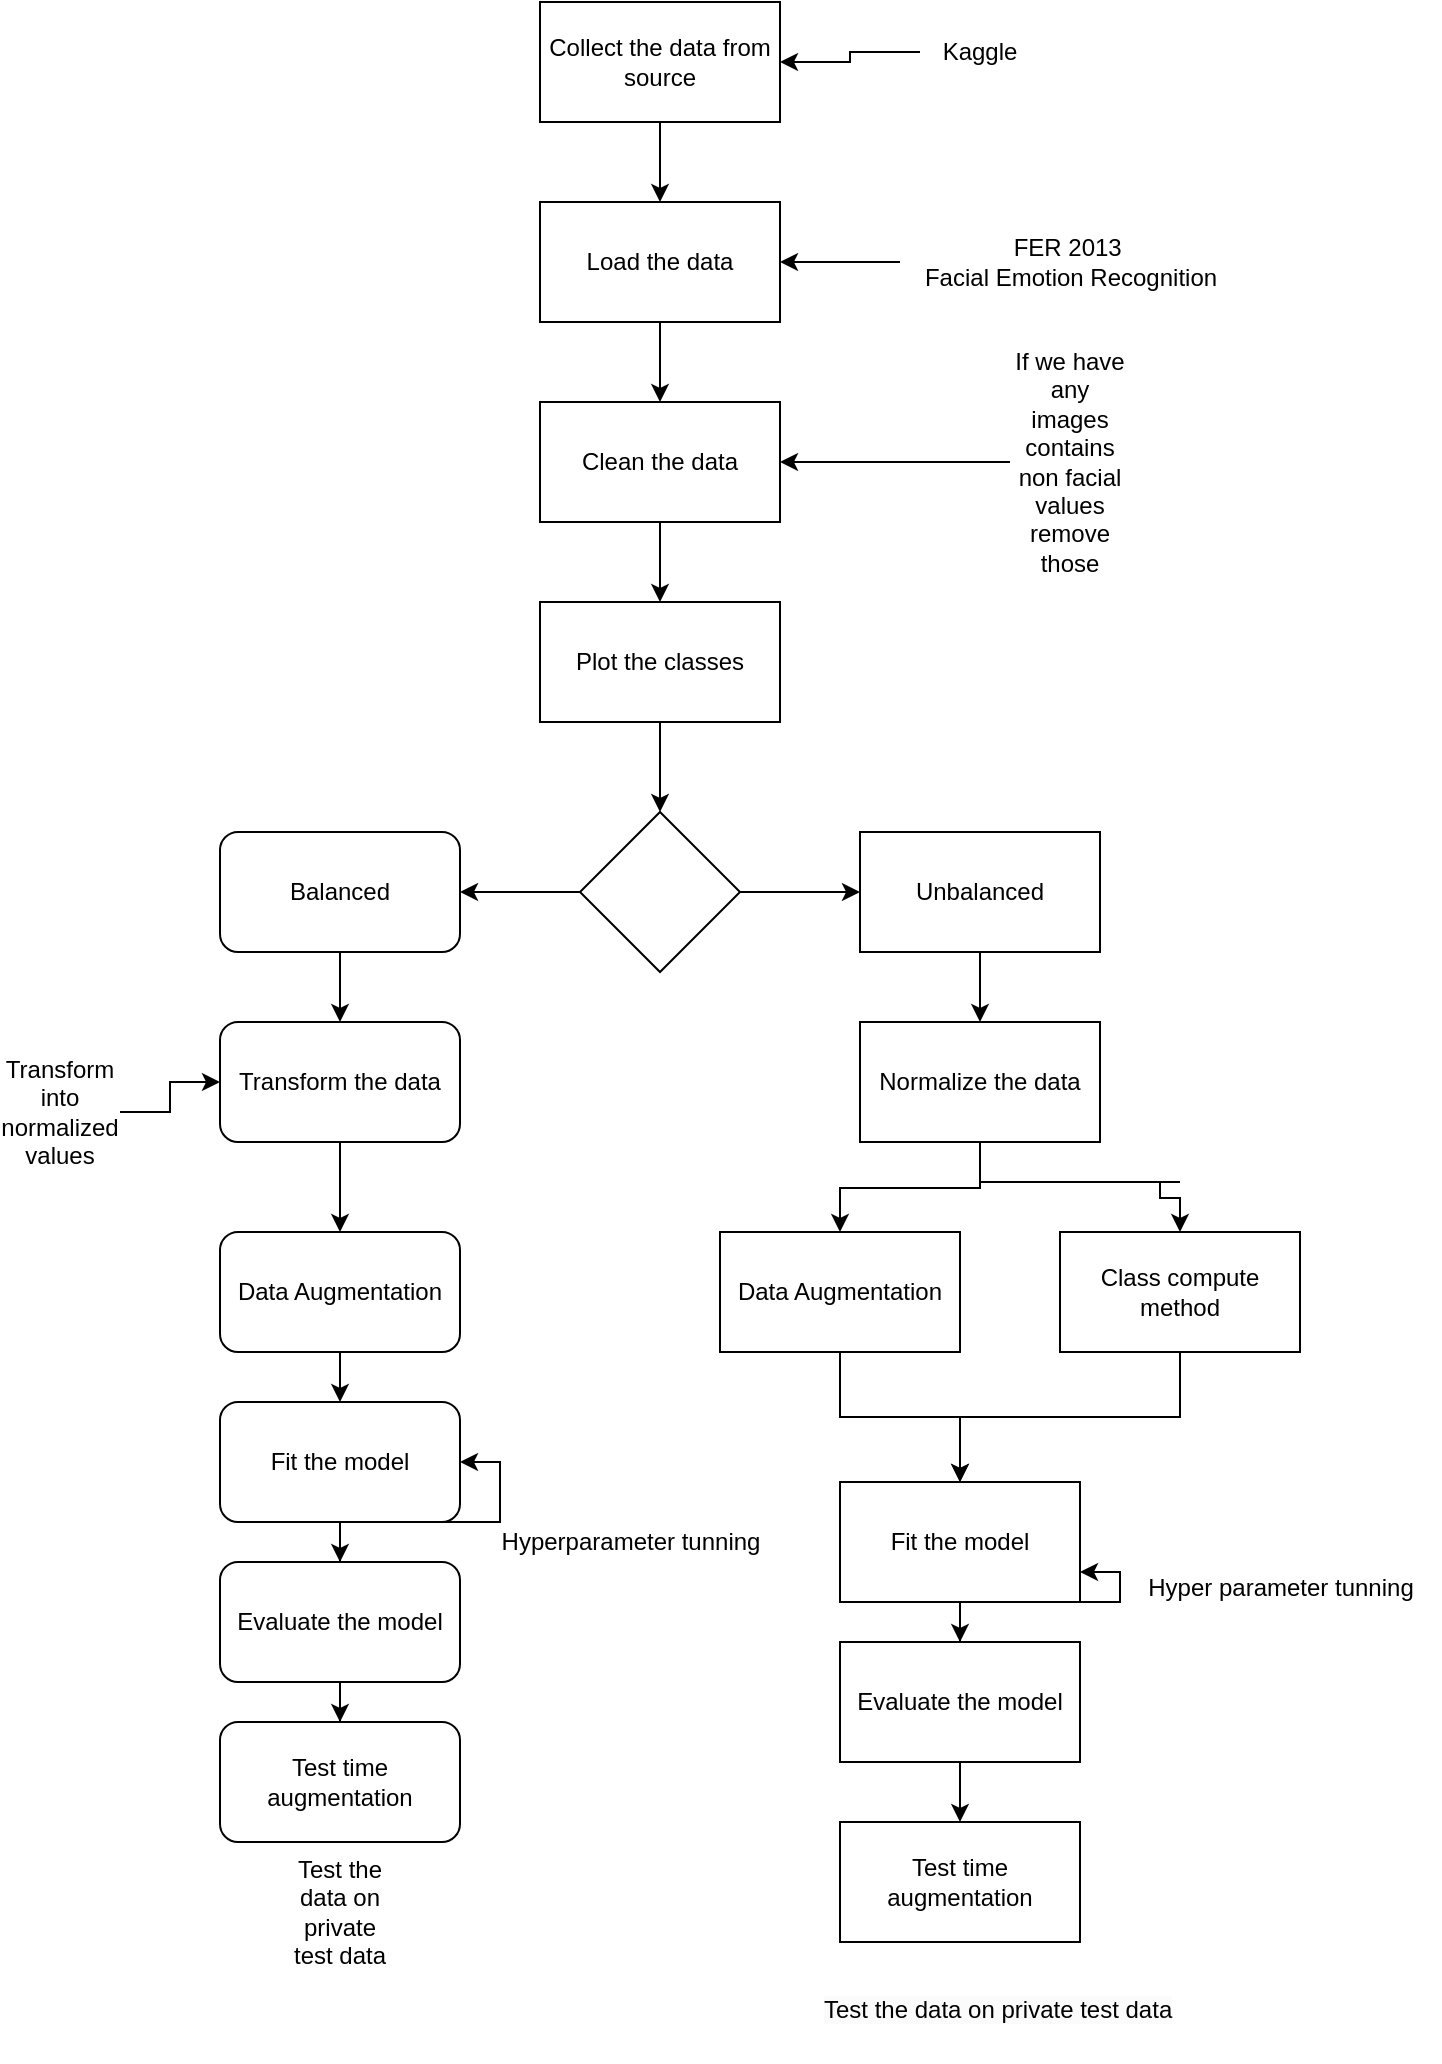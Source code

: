 <mxfile version="22.1.5" type="github">
  <diagram id="C5RBs43oDa-KdzZeNtuy" name="Page-1">
    <mxGraphModel dx="2074" dy="765" grid="1" gridSize="10" guides="1" tooltips="1" connect="1" arrows="1" fold="1" page="1" pageScale="1" pageWidth="827" pageHeight="1169" math="0" shadow="0">
      <root>
        <mxCell id="WIyWlLk6GJQsqaUBKTNV-0" />
        <mxCell id="WIyWlLk6GJQsqaUBKTNV-1" parent="WIyWlLk6GJQsqaUBKTNV-0" />
        <mxCell id="KmrEC-P06Tw0gCs_v_oR-4" value="" style="edgeStyle=orthogonalEdgeStyle;rounded=0;orthogonalLoop=1;jettySize=auto;html=1;" edge="1" parent="WIyWlLk6GJQsqaUBKTNV-1" source="KmrEC-P06Tw0gCs_v_oR-0" target="KmrEC-P06Tw0gCs_v_oR-1">
          <mxGeometry relative="1" as="geometry" />
        </mxCell>
        <mxCell id="KmrEC-P06Tw0gCs_v_oR-0" value="Collect the data from source" style="rounded=0;whiteSpace=wrap;html=1;" vertex="1" parent="WIyWlLk6GJQsqaUBKTNV-1">
          <mxGeometry x="340" y="100" width="120" height="60" as="geometry" />
        </mxCell>
        <mxCell id="KmrEC-P06Tw0gCs_v_oR-6" value="" style="edgeStyle=orthogonalEdgeStyle;rounded=0;orthogonalLoop=1;jettySize=auto;html=1;" edge="1" parent="WIyWlLk6GJQsqaUBKTNV-1" source="KmrEC-P06Tw0gCs_v_oR-1" target="KmrEC-P06Tw0gCs_v_oR-5">
          <mxGeometry relative="1" as="geometry" />
        </mxCell>
        <mxCell id="KmrEC-P06Tw0gCs_v_oR-1" value="Load the data" style="rounded=0;whiteSpace=wrap;html=1;" vertex="1" parent="WIyWlLk6GJQsqaUBKTNV-1">
          <mxGeometry x="340" y="200" width="120" height="60" as="geometry" />
        </mxCell>
        <mxCell id="KmrEC-P06Tw0gCs_v_oR-8" value="" style="edgeStyle=orthogonalEdgeStyle;rounded=0;orthogonalLoop=1;jettySize=auto;html=1;" edge="1" parent="WIyWlLk6GJQsqaUBKTNV-1" source="KmrEC-P06Tw0gCs_v_oR-5" target="KmrEC-P06Tw0gCs_v_oR-7">
          <mxGeometry relative="1" as="geometry" />
        </mxCell>
        <mxCell id="KmrEC-P06Tw0gCs_v_oR-5" value="Clean the data" style="rounded=0;whiteSpace=wrap;html=1;" vertex="1" parent="WIyWlLk6GJQsqaUBKTNV-1">
          <mxGeometry x="340" y="300" width="120" height="60" as="geometry" />
        </mxCell>
        <mxCell id="KmrEC-P06Tw0gCs_v_oR-10" value="" style="edgeStyle=orthogonalEdgeStyle;rounded=0;orthogonalLoop=1;jettySize=auto;html=1;" edge="1" parent="WIyWlLk6GJQsqaUBKTNV-1" source="KmrEC-P06Tw0gCs_v_oR-7" target="KmrEC-P06Tw0gCs_v_oR-9">
          <mxGeometry relative="1" as="geometry" />
        </mxCell>
        <mxCell id="KmrEC-P06Tw0gCs_v_oR-7" value="Plot the classes" style="rounded=0;whiteSpace=wrap;html=1;" vertex="1" parent="WIyWlLk6GJQsqaUBKTNV-1">
          <mxGeometry x="340" y="400" width="120" height="60" as="geometry" />
        </mxCell>
        <mxCell id="KmrEC-P06Tw0gCs_v_oR-12" value="" style="edgeStyle=orthogonalEdgeStyle;rounded=0;orthogonalLoop=1;jettySize=auto;html=1;" edge="1" parent="WIyWlLk6GJQsqaUBKTNV-1" source="KmrEC-P06Tw0gCs_v_oR-9" target="KmrEC-P06Tw0gCs_v_oR-11">
          <mxGeometry relative="1" as="geometry" />
        </mxCell>
        <mxCell id="KmrEC-P06Tw0gCs_v_oR-14" value="" style="edgeStyle=orthogonalEdgeStyle;rounded=0;orthogonalLoop=1;jettySize=auto;html=1;" edge="1" parent="WIyWlLk6GJQsqaUBKTNV-1" source="KmrEC-P06Tw0gCs_v_oR-9" target="KmrEC-P06Tw0gCs_v_oR-13">
          <mxGeometry relative="1" as="geometry" />
        </mxCell>
        <mxCell id="KmrEC-P06Tw0gCs_v_oR-9" value="" style="rhombus;whiteSpace=wrap;html=1;" vertex="1" parent="WIyWlLk6GJQsqaUBKTNV-1">
          <mxGeometry x="360" y="505" width="80" height="80" as="geometry" />
        </mxCell>
        <mxCell id="KmrEC-P06Tw0gCs_v_oR-16" value="" style="edgeStyle=orthogonalEdgeStyle;rounded=0;orthogonalLoop=1;jettySize=auto;html=1;" edge="1" parent="WIyWlLk6GJQsqaUBKTNV-1" source="KmrEC-P06Tw0gCs_v_oR-11" target="KmrEC-P06Tw0gCs_v_oR-15">
          <mxGeometry relative="1" as="geometry" />
        </mxCell>
        <mxCell id="KmrEC-P06Tw0gCs_v_oR-11" value="Balanced" style="rounded=1;whiteSpace=wrap;html=1;" vertex="1" parent="WIyWlLk6GJQsqaUBKTNV-1">
          <mxGeometry x="180" y="515" width="120" height="60" as="geometry" />
        </mxCell>
        <mxCell id="KmrEC-P06Tw0gCs_v_oR-18" value="" style="edgeStyle=orthogonalEdgeStyle;rounded=0;orthogonalLoop=1;jettySize=auto;html=1;" edge="1" parent="WIyWlLk6GJQsqaUBKTNV-1" source="KmrEC-P06Tw0gCs_v_oR-13" target="KmrEC-P06Tw0gCs_v_oR-17">
          <mxGeometry relative="1" as="geometry" />
        </mxCell>
        <mxCell id="KmrEC-P06Tw0gCs_v_oR-13" value="Unbalanced" style="whiteSpace=wrap;html=1;" vertex="1" parent="WIyWlLk6GJQsqaUBKTNV-1">
          <mxGeometry x="500" y="515" width="120" height="60" as="geometry" />
        </mxCell>
        <mxCell id="KmrEC-P06Tw0gCs_v_oR-20" value="" style="edgeStyle=orthogonalEdgeStyle;rounded=0;orthogonalLoop=1;jettySize=auto;html=1;" edge="1" parent="WIyWlLk6GJQsqaUBKTNV-1" source="KmrEC-P06Tw0gCs_v_oR-15" target="KmrEC-P06Tw0gCs_v_oR-19">
          <mxGeometry relative="1" as="geometry" />
        </mxCell>
        <mxCell id="KmrEC-P06Tw0gCs_v_oR-15" value="Transform the data" style="rounded=1;whiteSpace=wrap;html=1;" vertex="1" parent="WIyWlLk6GJQsqaUBKTNV-1">
          <mxGeometry x="180" y="610" width="120" height="60" as="geometry" />
        </mxCell>
        <mxCell id="KmrEC-P06Tw0gCs_v_oR-22" value="" style="edgeStyle=orthogonalEdgeStyle;rounded=0;orthogonalLoop=1;jettySize=auto;html=1;" edge="1" parent="WIyWlLk6GJQsqaUBKTNV-1" source="KmrEC-P06Tw0gCs_v_oR-17" target="KmrEC-P06Tw0gCs_v_oR-21">
          <mxGeometry relative="1" as="geometry">
            <Array as="points">
              <mxPoint x="560" y="693" />
              <mxPoint x="490" y="693" />
            </Array>
          </mxGeometry>
        </mxCell>
        <mxCell id="KmrEC-P06Tw0gCs_v_oR-17" value="Normalize the data" style="whiteSpace=wrap;html=1;" vertex="1" parent="WIyWlLk6GJQsqaUBKTNV-1">
          <mxGeometry x="500" y="610" width="120" height="60" as="geometry" />
        </mxCell>
        <mxCell id="KmrEC-P06Tw0gCs_v_oR-30" value="" style="edgeStyle=orthogonalEdgeStyle;rounded=0;orthogonalLoop=1;jettySize=auto;html=1;" edge="1" parent="WIyWlLk6GJQsqaUBKTNV-1" source="KmrEC-P06Tw0gCs_v_oR-19" target="KmrEC-P06Tw0gCs_v_oR-29">
          <mxGeometry relative="1" as="geometry" />
        </mxCell>
        <mxCell id="KmrEC-P06Tw0gCs_v_oR-19" value="Data Augmentation" style="whiteSpace=wrap;html=1;rounded=1;" vertex="1" parent="WIyWlLk6GJQsqaUBKTNV-1">
          <mxGeometry x="180" y="715" width="120" height="60" as="geometry" />
        </mxCell>
        <mxCell id="KmrEC-P06Tw0gCs_v_oR-32" value="" style="edgeStyle=orthogonalEdgeStyle;rounded=0;orthogonalLoop=1;jettySize=auto;html=1;" edge="1" parent="WIyWlLk6GJQsqaUBKTNV-1" source="KmrEC-P06Tw0gCs_v_oR-21" target="KmrEC-P06Tw0gCs_v_oR-31">
          <mxGeometry relative="1" as="geometry" />
        </mxCell>
        <mxCell id="KmrEC-P06Tw0gCs_v_oR-21" value="Data Augmentation" style="whiteSpace=wrap;html=1;" vertex="1" parent="WIyWlLk6GJQsqaUBKTNV-1">
          <mxGeometry x="430" y="715" width="120" height="60" as="geometry" />
        </mxCell>
        <mxCell id="KmrEC-P06Tw0gCs_v_oR-34" value="" style="edgeStyle=orthogonalEdgeStyle;rounded=0;orthogonalLoop=1;jettySize=auto;html=1;entryX=0.5;entryY=0;entryDx=0;entryDy=0;" edge="1" parent="WIyWlLk6GJQsqaUBKTNV-1" source="KmrEC-P06Tw0gCs_v_oR-23" target="KmrEC-P06Tw0gCs_v_oR-31">
          <mxGeometry relative="1" as="geometry" />
        </mxCell>
        <mxCell id="KmrEC-P06Tw0gCs_v_oR-23" value="Class compute method" style="rounded=0;whiteSpace=wrap;html=1;" vertex="1" parent="WIyWlLk6GJQsqaUBKTNV-1">
          <mxGeometry x="600" y="715" width="120" height="60" as="geometry" />
        </mxCell>
        <mxCell id="KmrEC-P06Tw0gCs_v_oR-27" value="" style="edgeStyle=orthogonalEdgeStyle;rounded=0;orthogonalLoop=1;jettySize=auto;html=1;" edge="1" parent="WIyWlLk6GJQsqaUBKTNV-1">
          <mxGeometry relative="1" as="geometry">
            <mxPoint x="560" y="690" as="sourcePoint" />
            <mxPoint x="660" y="715" as="targetPoint" />
            <Array as="points">
              <mxPoint x="660" y="690" />
              <mxPoint x="650" y="690" />
              <mxPoint x="650" y="698" />
              <mxPoint x="660" y="698" />
            </Array>
          </mxGeometry>
        </mxCell>
        <mxCell id="KmrEC-P06Tw0gCs_v_oR-36" value="" style="edgeStyle=orthogonalEdgeStyle;rounded=0;orthogonalLoop=1;jettySize=auto;html=1;" edge="1" parent="WIyWlLk6GJQsqaUBKTNV-1" source="KmrEC-P06Tw0gCs_v_oR-29" target="KmrEC-P06Tw0gCs_v_oR-35">
          <mxGeometry relative="1" as="geometry" />
        </mxCell>
        <mxCell id="KmrEC-P06Tw0gCs_v_oR-29" value="Fit the model" style="whiteSpace=wrap;html=1;rounded=1;" vertex="1" parent="WIyWlLk6GJQsqaUBKTNV-1">
          <mxGeometry x="180" y="800" width="120" height="60" as="geometry" />
        </mxCell>
        <mxCell id="KmrEC-P06Tw0gCs_v_oR-40" value="" style="edgeStyle=orthogonalEdgeStyle;rounded=0;orthogonalLoop=1;jettySize=auto;html=1;" edge="1" parent="WIyWlLk6GJQsqaUBKTNV-1" source="KmrEC-P06Tw0gCs_v_oR-31" target="KmrEC-P06Tw0gCs_v_oR-39">
          <mxGeometry relative="1" as="geometry" />
        </mxCell>
        <mxCell id="KmrEC-P06Tw0gCs_v_oR-31" value="Fit the model" style="whiteSpace=wrap;html=1;" vertex="1" parent="WIyWlLk6GJQsqaUBKTNV-1">
          <mxGeometry x="490" y="840" width="120" height="60" as="geometry" />
        </mxCell>
        <mxCell id="KmrEC-P06Tw0gCs_v_oR-38" value="" style="edgeStyle=orthogonalEdgeStyle;rounded=0;orthogonalLoop=1;jettySize=auto;html=1;" edge="1" parent="WIyWlLk6GJQsqaUBKTNV-1" source="KmrEC-P06Tw0gCs_v_oR-35" target="KmrEC-P06Tw0gCs_v_oR-37">
          <mxGeometry relative="1" as="geometry" />
        </mxCell>
        <mxCell id="KmrEC-P06Tw0gCs_v_oR-47" value="" style="edgeStyle=orthogonalEdgeStyle;rounded=0;orthogonalLoop=1;jettySize=auto;html=1;entryX=1;entryY=0.5;entryDx=0;entryDy=0;" edge="1" parent="WIyWlLk6GJQsqaUBKTNV-1" source="KmrEC-P06Tw0gCs_v_oR-35" target="KmrEC-P06Tw0gCs_v_oR-29">
          <mxGeometry relative="1" as="geometry">
            <mxPoint x="360" y="830" as="targetPoint" />
          </mxGeometry>
        </mxCell>
        <mxCell id="KmrEC-P06Tw0gCs_v_oR-35" value="Evaluate the model" style="whiteSpace=wrap;html=1;rounded=1;" vertex="1" parent="WIyWlLk6GJQsqaUBKTNV-1">
          <mxGeometry x="180" y="880" width="120" height="60" as="geometry" />
        </mxCell>
        <mxCell id="KmrEC-P06Tw0gCs_v_oR-37" value="Test time augmentation" style="whiteSpace=wrap;html=1;rounded=1;" vertex="1" parent="WIyWlLk6GJQsqaUBKTNV-1">
          <mxGeometry x="180" y="960" width="120" height="60" as="geometry" />
        </mxCell>
        <mxCell id="KmrEC-P06Tw0gCs_v_oR-42" value="" style="edgeStyle=orthogonalEdgeStyle;rounded=0;orthogonalLoop=1;jettySize=auto;html=1;" edge="1" parent="WIyWlLk6GJQsqaUBKTNV-1" source="KmrEC-P06Tw0gCs_v_oR-39" target="KmrEC-P06Tw0gCs_v_oR-41">
          <mxGeometry relative="1" as="geometry" />
        </mxCell>
        <mxCell id="KmrEC-P06Tw0gCs_v_oR-44" value="" style="edgeStyle=orthogonalEdgeStyle;rounded=0;orthogonalLoop=1;jettySize=auto;html=1;entryX=1;entryY=0.75;entryDx=0;entryDy=0;" edge="1" parent="WIyWlLk6GJQsqaUBKTNV-1" source="KmrEC-P06Tw0gCs_v_oR-39" target="KmrEC-P06Tw0gCs_v_oR-31">
          <mxGeometry relative="1" as="geometry">
            <mxPoint x="620" y="880" as="targetPoint" />
          </mxGeometry>
        </mxCell>
        <mxCell id="KmrEC-P06Tw0gCs_v_oR-39" value="Evaluate the model" style="whiteSpace=wrap;html=1;" vertex="1" parent="WIyWlLk6GJQsqaUBKTNV-1">
          <mxGeometry x="490" y="920" width="120" height="60" as="geometry" />
        </mxCell>
        <mxCell id="KmrEC-P06Tw0gCs_v_oR-41" value="Test time augmentation" style="whiteSpace=wrap;html=1;" vertex="1" parent="WIyWlLk6GJQsqaUBKTNV-1">
          <mxGeometry x="490" y="1010" width="120" height="60" as="geometry" />
        </mxCell>
        <mxCell id="KmrEC-P06Tw0gCs_v_oR-45" value="Hyper parameter tunning" style="text;html=1;align=center;verticalAlign=middle;resizable=0;points=[];autosize=1;strokeColor=none;fillColor=none;" vertex="1" parent="WIyWlLk6GJQsqaUBKTNV-1">
          <mxGeometry x="630" y="878" width="160" height="30" as="geometry" />
        </mxCell>
        <mxCell id="KmrEC-P06Tw0gCs_v_oR-48" value="Hyperparameter tunning" style="text;html=1;align=center;verticalAlign=middle;resizable=0;points=[];autosize=1;strokeColor=none;fillColor=none;" vertex="1" parent="WIyWlLk6GJQsqaUBKTNV-1">
          <mxGeometry x="310" y="855" width="150" height="30" as="geometry" />
        </mxCell>
        <mxCell id="KmrEC-P06Tw0gCs_v_oR-49" value="Test the data on private test data" style="text;html=1;strokeColor=none;fillColor=none;align=center;verticalAlign=middle;whiteSpace=wrap;rounded=0;" vertex="1" parent="WIyWlLk6GJQsqaUBKTNV-1">
          <mxGeometry x="210" y="1040" width="60" height="30" as="geometry" />
        </mxCell>
        <mxCell id="KmrEC-P06Tw0gCs_v_oR-51" value="" style="edgeStyle=orthogonalEdgeStyle;rounded=0;orthogonalLoop=1;jettySize=auto;html=1;" edge="1" parent="WIyWlLk6GJQsqaUBKTNV-1" source="KmrEC-P06Tw0gCs_v_oR-50" target="KmrEC-P06Tw0gCs_v_oR-15">
          <mxGeometry relative="1" as="geometry" />
        </mxCell>
        <mxCell id="KmrEC-P06Tw0gCs_v_oR-50" value="Transform into normalized values" style="text;html=1;strokeColor=none;fillColor=none;align=center;verticalAlign=middle;whiteSpace=wrap;rounded=0;" vertex="1" parent="WIyWlLk6GJQsqaUBKTNV-1">
          <mxGeometry x="70" y="640" width="60" height="30" as="geometry" />
        </mxCell>
        <mxCell id="KmrEC-P06Tw0gCs_v_oR-52" value="&lt;span style=&quot;color: rgb(0, 0, 0); font-family: Helvetica; font-size: 12px; font-style: normal; font-variant-ligatures: normal; font-variant-caps: normal; font-weight: 400; letter-spacing: normal; orphans: 2; text-align: center; text-indent: 0px; text-transform: none; widows: 2; word-spacing: 0px; -webkit-text-stroke-width: 0px; background-color: rgb(251, 251, 251); text-decoration-thickness: initial; text-decoration-style: initial; text-decoration-color: initial; float: none; display: inline !important;&quot;&gt;Test the data on private test data&lt;/span&gt;" style="text;whiteSpace=wrap;html=1;" vertex="1" parent="WIyWlLk6GJQsqaUBKTNV-1">
          <mxGeometry x="480" y="1090" width="210" height="40" as="geometry" />
        </mxCell>
        <mxCell id="KmrEC-P06Tw0gCs_v_oR-54" value="" style="edgeStyle=orthogonalEdgeStyle;rounded=0;orthogonalLoop=1;jettySize=auto;html=1;" edge="1" parent="WIyWlLk6GJQsqaUBKTNV-1" source="KmrEC-P06Tw0gCs_v_oR-53" target="KmrEC-P06Tw0gCs_v_oR-0">
          <mxGeometry relative="1" as="geometry" />
        </mxCell>
        <mxCell id="KmrEC-P06Tw0gCs_v_oR-53" value="Kaggle" style="text;html=1;strokeColor=none;fillColor=none;align=center;verticalAlign=middle;whiteSpace=wrap;rounded=0;" vertex="1" parent="WIyWlLk6GJQsqaUBKTNV-1">
          <mxGeometry x="530" y="110" width="60" height="30" as="geometry" />
        </mxCell>
        <mxCell id="KmrEC-P06Tw0gCs_v_oR-56" value="" style="edgeStyle=orthogonalEdgeStyle;rounded=0;orthogonalLoop=1;jettySize=auto;html=1;" edge="1" parent="WIyWlLk6GJQsqaUBKTNV-1" source="KmrEC-P06Tw0gCs_v_oR-55" target="KmrEC-P06Tw0gCs_v_oR-1">
          <mxGeometry relative="1" as="geometry" />
        </mxCell>
        <mxCell id="KmrEC-P06Tw0gCs_v_oR-55" value="FER 2013&amp;nbsp;&lt;br&gt;Facial Emotion Recognition&lt;br&gt;" style="text;html=1;align=center;verticalAlign=middle;resizable=0;points=[];autosize=1;strokeColor=none;fillColor=none;" vertex="1" parent="WIyWlLk6GJQsqaUBKTNV-1">
          <mxGeometry x="520" y="210" width="170" height="40" as="geometry" />
        </mxCell>
        <mxCell id="KmrEC-P06Tw0gCs_v_oR-58" value="" style="edgeStyle=orthogonalEdgeStyle;rounded=0;orthogonalLoop=1;jettySize=auto;html=1;" edge="1" parent="WIyWlLk6GJQsqaUBKTNV-1" source="KmrEC-P06Tw0gCs_v_oR-57" target="KmrEC-P06Tw0gCs_v_oR-5">
          <mxGeometry relative="1" as="geometry" />
        </mxCell>
        <mxCell id="KmrEC-P06Tw0gCs_v_oR-57" value="If we have any images contains non facial values remove those" style="text;html=1;strokeColor=none;fillColor=none;align=center;verticalAlign=middle;whiteSpace=wrap;rounded=0;" vertex="1" parent="WIyWlLk6GJQsqaUBKTNV-1">
          <mxGeometry x="575" y="315" width="60" height="30" as="geometry" />
        </mxCell>
      </root>
    </mxGraphModel>
  </diagram>
</mxfile>
